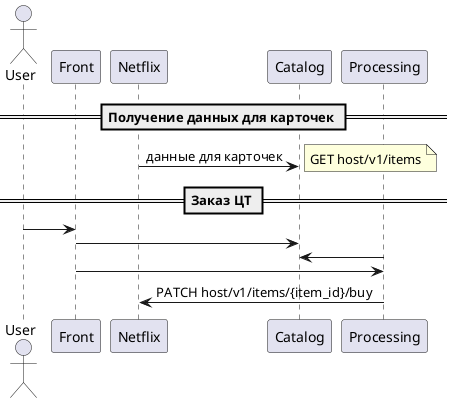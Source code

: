 @startuml
'https://plantuml.com/sequence-diagram

Actor User
participant Front
'System(Front,"Витрина")
'System(Catalog,"Каталог")
'System(Processing,"Операции")

== Получение данных для карточек ==
Netflix -> Catalog: данные для карточек
note right
GET host/v1/items
end note
== Заказ ЦТ ==
User -> Front
Front -> Catalog
Processing -> Catalog
Front -> Processing
Processing -> Netflix: PATCH host/v1/items/{item_id}/buy

@enduml
